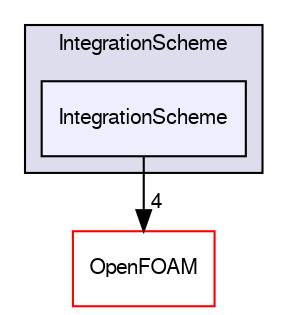 digraph "src/lagrangian/intermediate/IntegrationScheme/IntegrationScheme" {
  bgcolor=transparent;
  compound=true
  node [ fontsize="10", fontname="FreeSans"];
  edge [ labelfontsize="10", labelfontname="FreeSans"];
  subgraph clusterdir_09df4de2b5aaa842302a6556950f73f6 {
    graph [ bgcolor="#ddddee", pencolor="black", label="IntegrationScheme" fontname="FreeSans", fontsize="10", URL="dir_09df4de2b5aaa842302a6556950f73f6.html"]
  dir_fea04623556b0eb47dd50e7817bb140d [shape=box, label="IntegrationScheme", style="filled", fillcolor="#eeeeff", pencolor="black", URL="dir_fea04623556b0eb47dd50e7817bb140d.html"];
  }
  dir_c5473ff19b20e6ec4dfe5c310b3778a8 [shape=box label="OpenFOAM" color="red" URL="dir_c5473ff19b20e6ec4dfe5c310b3778a8.html"];
  dir_fea04623556b0eb47dd50e7817bb140d->dir_c5473ff19b20e6ec4dfe5c310b3778a8 [headlabel="4", labeldistance=1.5 headhref="dir_001271_001706.html"];
}
